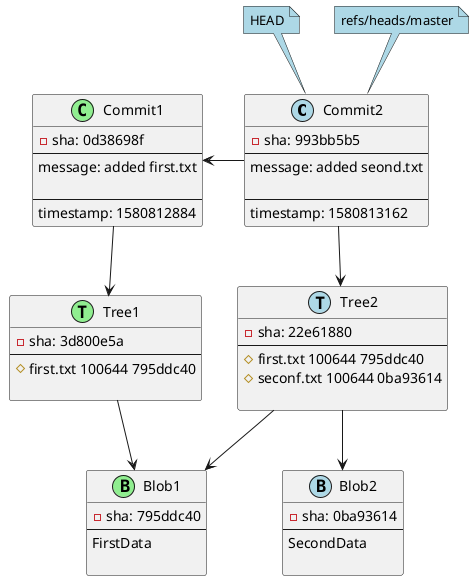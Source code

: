 @startuml

class Commit2 <<(C,lightblue)>> {
-sha: 993bb5b5
--
message: added seond.txt

--
timestamp: 1580813162
}
class Commit1 <<(C,lightgreen)>> {
-sha: 0d38698f
--
message: added first.txt

--
timestamp: 1580812884
}

class Tree2 <<(T,lightblue)>> {
-sha: 22e61880
--
# first.txt 100644 795ddc40
# seconf.txt 100644 0ba93614

}
class Tree1 <<(T,lightgreen)>> {
-sha: 3d800e5a
--
# first.txt 100644 795ddc40

}

class Blob1 <<(B,lightgreen)>> {
-sha: 795ddc40
--
FirstData

}
class Blob2 <<(B,lightblue)>> {
-sha: 0ba93614
--
SecondData

}

Commit2 --> Tree2
Commit1 --> Tree1
Tree2 --> Blob1
Tree2 --> Blob2
Tree1 --> Blob1

Commit2 -l-> Commit1

note top of Commit2 #lightblue : HEAD
note top of Commit2 #lightblue : refs/heads/master

@enduml